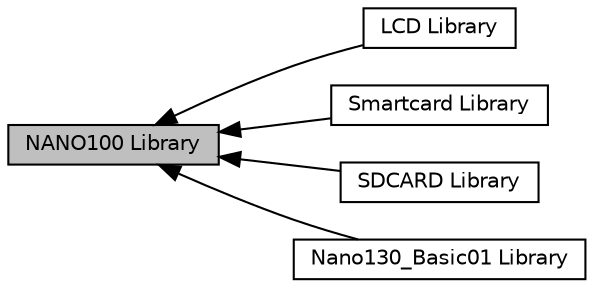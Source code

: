 digraph "NANO100 Library"
{
  edge [fontname="Helvetica",fontsize="10",labelfontname="Helvetica",labelfontsize="10"];
  node [fontname="Helvetica",fontsize="10",shape=box];
  rankdir=LR;
  Node2 [label="LCD Library",height=0.2,width=0.4,color="black", fillcolor="white", style="filled",URL="$df/df8/group___n_a_n_o100___l_c_d_l_i_b___driver.html",tooltip=" "];
  Node1 [label="NANO100 Library",height=0.2,width=0.4,color="black", fillcolor="grey75", style="filled", fontcolor="black",tooltip=" "];
  Node4 [label="Smartcard Library",height=0.2,width=0.4,color="black", fillcolor="white", style="filled",URL="$d9/d84/group___n_a_n_o100___s_c_l_i_b.html",tooltip=" "];
  Node3 [label="SDCARD Library",height=0.2,width=0.4,color="black", fillcolor="white", style="filled",URL="$db/de3/group___n_a_n_o100___s_d_c_a_r_d.html",tooltip=" "];
  Node5 [label="Nano130_Basic01 Library",height=0.2,width=0.4,color="black", fillcolor="white", style="filled",URL="$dc/d19/group___nu_edu-_s_d_k-_nano130___basic01.html",tooltip=" "];
  Node1->Node2 [shape=plaintext, dir="back", style="solid"];
  Node1->Node3 [shape=plaintext, dir="back", style="solid"];
  Node1->Node4 [shape=plaintext, dir="back", style="solid"];
  Node1->Node5 [shape=plaintext, dir="back", style="solid"];
}
